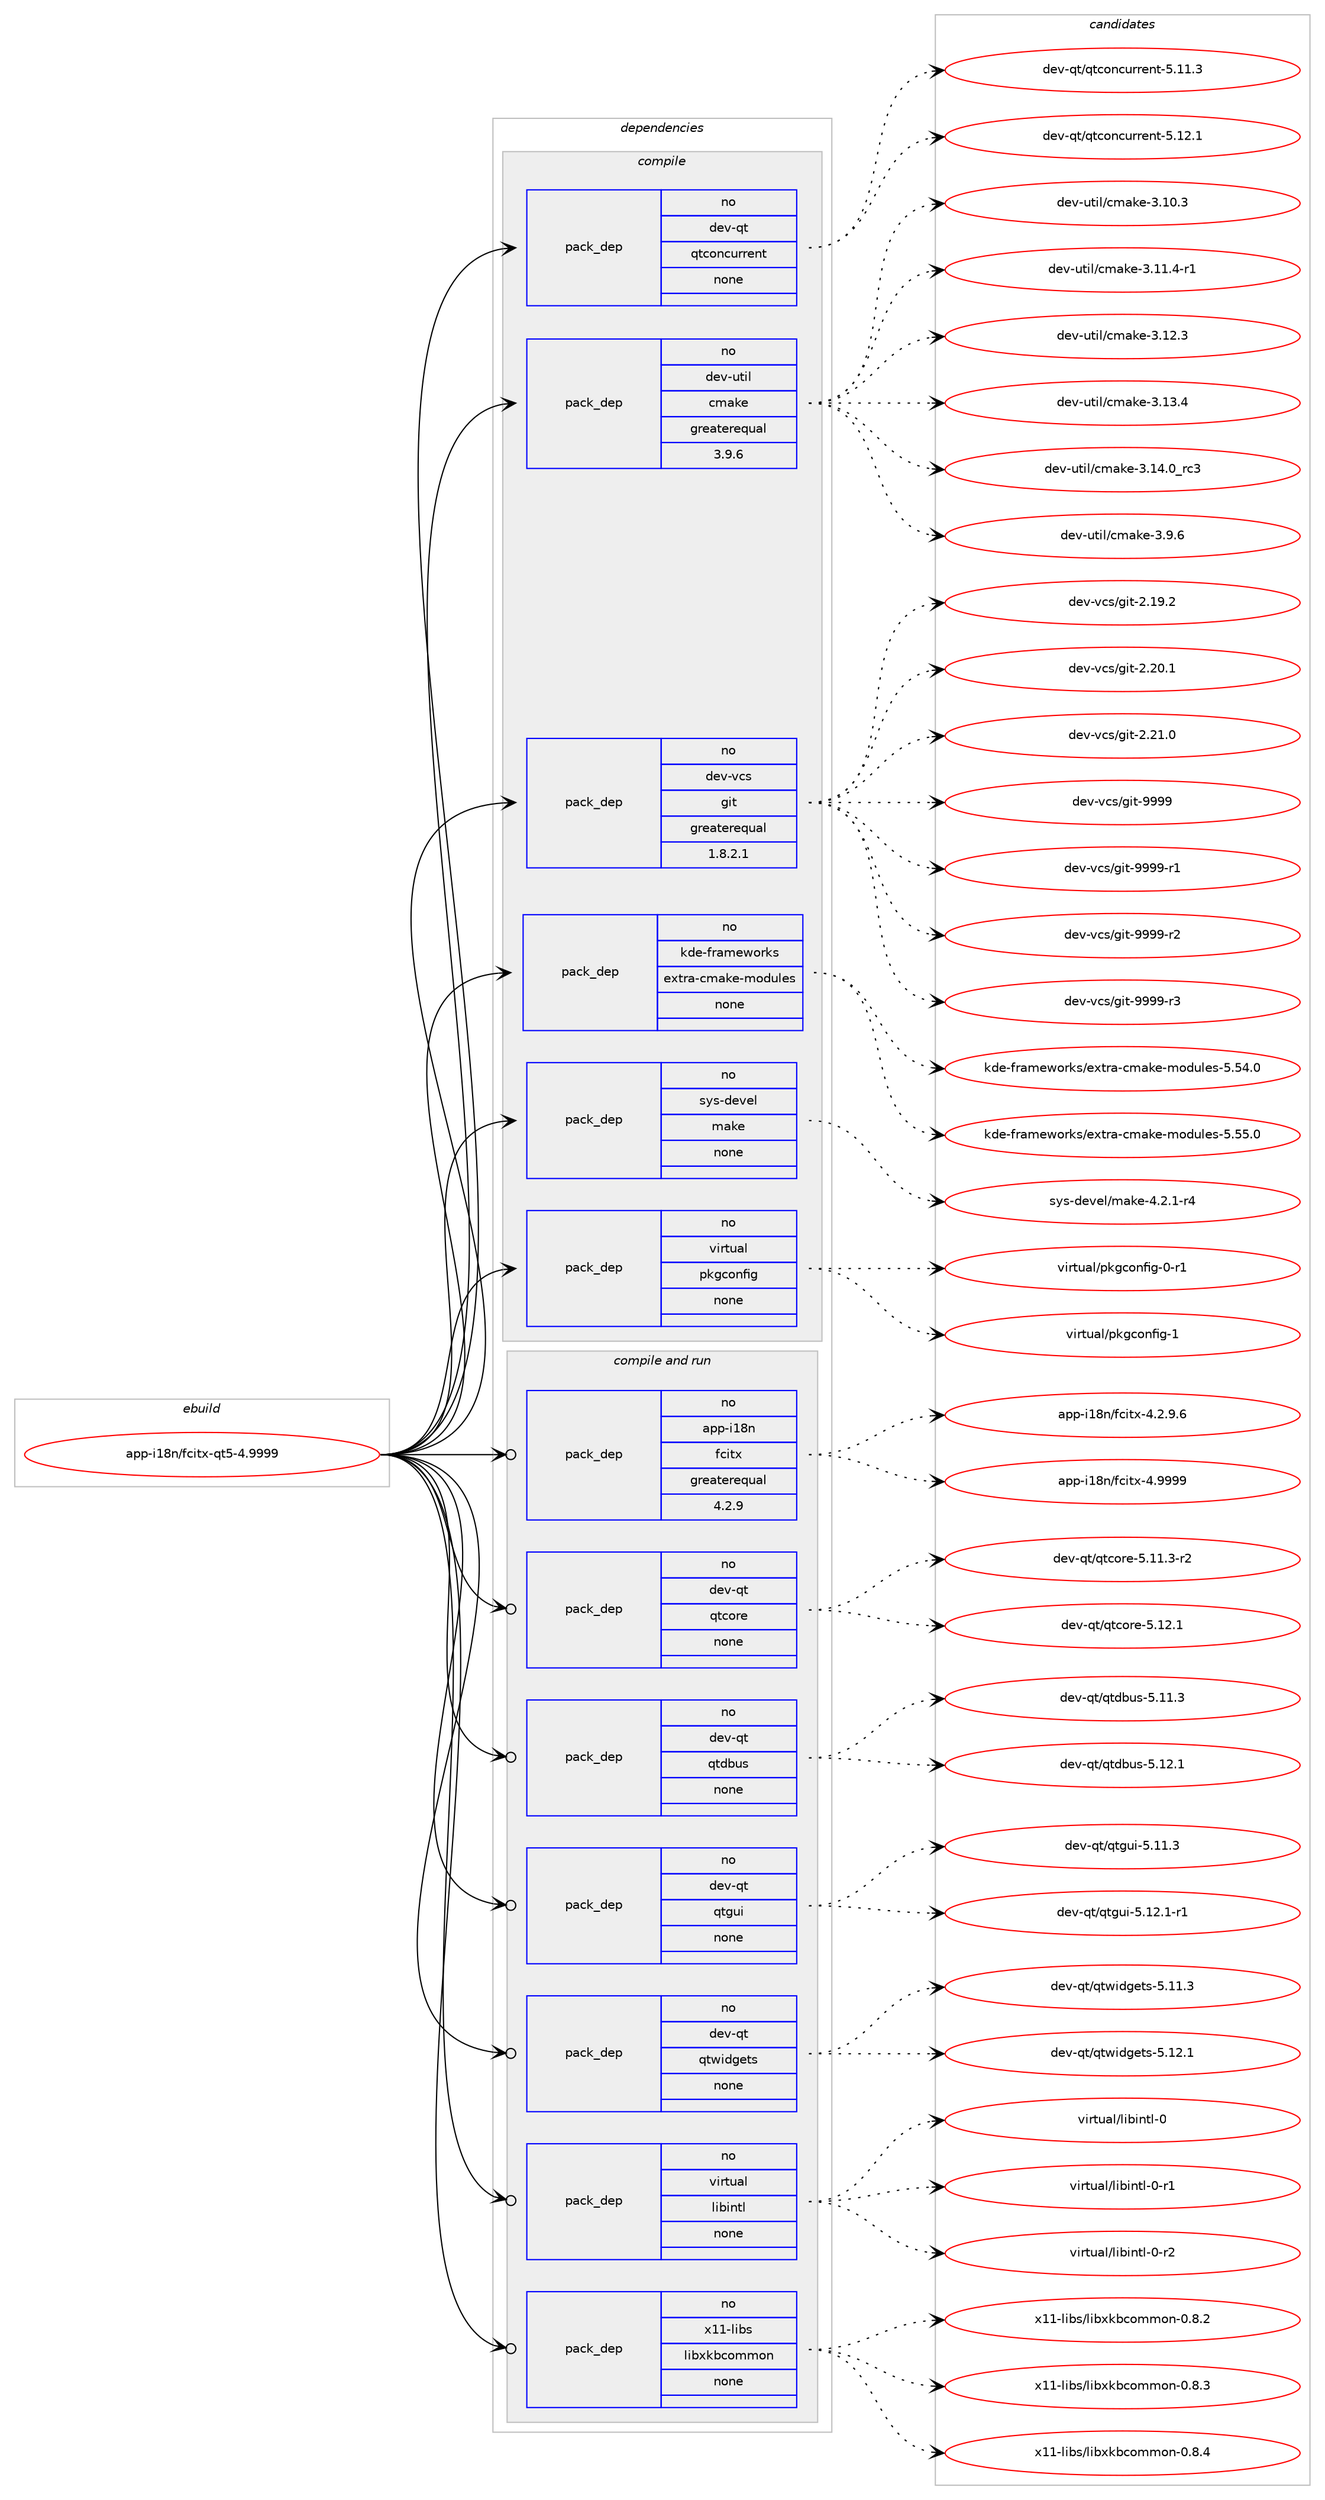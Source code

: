 digraph prolog {

# *************
# Graph options
# *************

newrank=true;
concentrate=true;
compound=true;
graph [rankdir=LR,fontname=Helvetica,fontsize=10,ranksep=1.5];#, ranksep=2.5, nodesep=0.2];
edge  [arrowhead=vee];
node  [fontname=Helvetica,fontsize=10];

# **********
# The ebuild
# **********

subgraph cluster_leftcol {
color=gray;
rank=same;
label=<<i>ebuild</i>>;
id [label="app-i18n/fcitx-qt5-4.9999", color=red, width=4, href="../app-i18n/fcitx-qt5-4.9999.svg"];
}

# ****************
# The dependencies
# ****************

subgraph cluster_midcol {
color=gray;
label=<<i>dependencies</i>>;
subgraph cluster_compile {
fillcolor="#eeeeee";
style=filled;
label=<<i>compile</i>>;
subgraph pack922035 {
dependency1294636 [label=<<TABLE BORDER="0" CELLBORDER="1" CELLSPACING="0" CELLPADDING="4" WIDTH="220"><TR><TD ROWSPAN="6" CELLPADDING="30">pack_dep</TD></TR><TR><TD WIDTH="110">no</TD></TR><TR><TD>dev-qt</TD></TR><TR><TD>qtconcurrent</TD></TR><TR><TD>none</TD></TR><TR><TD></TD></TR></TABLE>>, shape=none, color=blue];
}
id:e -> dependency1294636:w [weight=20,style="solid",arrowhead="vee"];
subgraph pack922036 {
dependency1294637 [label=<<TABLE BORDER="0" CELLBORDER="1" CELLSPACING="0" CELLPADDING="4" WIDTH="220"><TR><TD ROWSPAN="6" CELLPADDING="30">pack_dep</TD></TR><TR><TD WIDTH="110">no</TD></TR><TR><TD>dev-util</TD></TR><TR><TD>cmake</TD></TR><TR><TD>greaterequal</TD></TR><TR><TD>3.9.6</TD></TR></TABLE>>, shape=none, color=blue];
}
id:e -> dependency1294637:w [weight=20,style="solid",arrowhead="vee"];
subgraph pack922037 {
dependency1294638 [label=<<TABLE BORDER="0" CELLBORDER="1" CELLSPACING="0" CELLPADDING="4" WIDTH="220"><TR><TD ROWSPAN="6" CELLPADDING="30">pack_dep</TD></TR><TR><TD WIDTH="110">no</TD></TR><TR><TD>dev-vcs</TD></TR><TR><TD>git</TD></TR><TR><TD>greaterequal</TD></TR><TR><TD>1.8.2.1</TD></TR></TABLE>>, shape=none, color=blue];
}
id:e -> dependency1294638:w [weight=20,style="solid",arrowhead="vee"];
subgraph pack922038 {
dependency1294639 [label=<<TABLE BORDER="0" CELLBORDER="1" CELLSPACING="0" CELLPADDING="4" WIDTH="220"><TR><TD ROWSPAN="6" CELLPADDING="30">pack_dep</TD></TR><TR><TD WIDTH="110">no</TD></TR><TR><TD>kde-frameworks</TD></TR><TR><TD>extra-cmake-modules</TD></TR><TR><TD>none</TD></TR><TR><TD></TD></TR></TABLE>>, shape=none, color=blue];
}
id:e -> dependency1294639:w [weight=20,style="solid",arrowhead="vee"];
subgraph pack922039 {
dependency1294640 [label=<<TABLE BORDER="0" CELLBORDER="1" CELLSPACING="0" CELLPADDING="4" WIDTH="220"><TR><TD ROWSPAN="6" CELLPADDING="30">pack_dep</TD></TR><TR><TD WIDTH="110">no</TD></TR><TR><TD>sys-devel</TD></TR><TR><TD>make</TD></TR><TR><TD>none</TD></TR><TR><TD></TD></TR></TABLE>>, shape=none, color=blue];
}
id:e -> dependency1294640:w [weight=20,style="solid",arrowhead="vee"];
subgraph pack922040 {
dependency1294641 [label=<<TABLE BORDER="0" CELLBORDER="1" CELLSPACING="0" CELLPADDING="4" WIDTH="220"><TR><TD ROWSPAN="6" CELLPADDING="30">pack_dep</TD></TR><TR><TD WIDTH="110">no</TD></TR><TR><TD>virtual</TD></TR><TR><TD>pkgconfig</TD></TR><TR><TD>none</TD></TR><TR><TD></TD></TR></TABLE>>, shape=none, color=blue];
}
id:e -> dependency1294641:w [weight=20,style="solid",arrowhead="vee"];
}
subgraph cluster_compileandrun {
fillcolor="#eeeeee";
style=filled;
label=<<i>compile and run</i>>;
subgraph pack922041 {
dependency1294642 [label=<<TABLE BORDER="0" CELLBORDER="1" CELLSPACING="0" CELLPADDING="4" WIDTH="220"><TR><TD ROWSPAN="6" CELLPADDING="30">pack_dep</TD></TR><TR><TD WIDTH="110">no</TD></TR><TR><TD>app-i18n</TD></TR><TR><TD>fcitx</TD></TR><TR><TD>greaterequal</TD></TR><TR><TD>4.2.9</TD></TR></TABLE>>, shape=none, color=blue];
}
id:e -> dependency1294642:w [weight=20,style="solid",arrowhead="odotvee"];
subgraph pack922042 {
dependency1294643 [label=<<TABLE BORDER="0" CELLBORDER="1" CELLSPACING="0" CELLPADDING="4" WIDTH="220"><TR><TD ROWSPAN="6" CELLPADDING="30">pack_dep</TD></TR><TR><TD WIDTH="110">no</TD></TR><TR><TD>dev-qt</TD></TR><TR><TD>qtcore</TD></TR><TR><TD>none</TD></TR><TR><TD></TD></TR></TABLE>>, shape=none, color=blue];
}
id:e -> dependency1294643:w [weight=20,style="solid",arrowhead="odotvee"];
subgraph pack922043 {
dependency1294644 [label=<<TABLE BORDER="0" CELLBORDER="1" CELLSPACING="0" CELLPADDING="4" WIDTH="220"><TR><TD ROWSPAN="6" CELLPADDING="30">pack_dep</TD></TR><TR><TD WIDTH="110">no</TD></TR><TR><TD>dev-qt</TD></TR><TR><TD>qtdbus</TD></TR><TR><TD>none</TD></TR><TR><TD></TD></TR></TABLE>>, shape=none, color=blue];
}
id:e -> dependency1294644:w [weight=20,style="solid",arrowhead="odotvee"];
subgraph pack922044 {
dependency1294645 [label=<<TABLE BORDER="0" CELLBORDER="1" CELLSPACING="0" CELLPADDING="4" WIDTH="220"><TR><TD ROWSPAN="6" CELLPADDING="30">pack_dep</TD></TR><TR><TD WIDTH="110">no</TD></TR><TR><TD>dev-qt</TD></TR><TR><TD>qtgui</TD></TR><TR><TD>none</TD></TR><TR><TD></TD></TR></TABLE>>, shape=none, color=blue];
}
id:e -> dependency1294645:w [weight=20,style="solid",arrowhead="odotvee"];
subgraph pack922045 {
dependency1294646 [label=<<TABLE BORDER="0" CELLBORDER="1" CELLSPACING="0" CELLPADDING="4" WIDTH="220"><TR><TD ROWSPAN="6" CELLPADDING="30">pack_dep</TD></TR><TR><TD WIDTH="110">no</TD></TR><TR><TD>dev-qt</TD></TR><TR><TD>qtwidgets</TD></TR><TR><TD>none</TD></TR><TR><TD></TD></TR></TABLE>>, shape=none, color=blue];
}
id:e -> dependency1294646:w [weight=20,style="solid",arrowhead="odotvee"];
subgraph pack922046 {
dependency1294647 [label=<<TABLE BORDER="0" CELLBORDER="1" CELLSPACING="0" CELLPADDING="4" WIDTH="220"><TR><TD ROWSPAN="6" CELLPADDING="30">pack_dep</TD></TR><TR><TD WIDTH="110">no</TD></TR><TR><TD>virtual</TD></TR><TR><TD>libintl</TD></TR><TR><TD>none</TD></TR><TR><TD></TD></TR></TABLE>>, shape=none, color=blue];
}
id:e -> dependency1294647:w [weight=20,style="solid",arrowhead="odotvee"];
subgraph pack922047 {
dependency1294648 [label=<<TABLE BORDER="0" CELLBORDER="1" CELLSPACING="0" CELLPADDING="4" WIDTH="220"><TR><TD ROWSPAN="6" CELLPADDING="30">pack_dep</TD></TR><TR><TD WIDTH="110">no</TD></TR><TR><TD>x11-libs</TD></TR><TR><TD>libxkbcommon</TD></TR><TR><TD>none</TD></TR><TR><TD></TD></TR></TABLE>>, shape=none, color=blue];
}
id:e -> dependency1294648:w [weight=20,style="solid",arrowhead="odotvee"];
}
subgraph cluster_run {
fillcolor="#eeeeee";
style=filled;
label=<<i>run</i>>;
}
}

# **************
# The candidates
# **************

subgraph cluster_choices {
rank=same;
color=gray;
label=<<i>candidates</i>>;

subgraph choice922035 {
color=black;
nodesep=1;
choice1001011184511311647113116991111109911711411410111011645534649494651 [label="dev-qt/qtconcurrent-5.11.3", color=red, width=4,href="../dev-qt/qtconcurrent-5.11.3.svg"];
choice1001011184511311647113116991111109911711411410111011645534649504649 [label="dev-qt/qtconcurrent-5.12.1", color=red, width=4,href="../dev-qt/qtconcurrent-5.12.1.svg"];
dependency1294636:e -> choice1001011184511311647113116991111109911711411410111011645534649494651:w [style=dotted,weight="100"];
dependency1294636:e -> choice1001011184511311647113116991111109911711411410111011645534649504649:w [style=dotted,weight="100"];
}
subgraph choice922036 {
color=black;
nodesep=1;
choice1001011184511711610510847991099710710145514649484651 [label="dev-util/cmake-3.10.3", color=red, width=4,href="../dev-util/cmake-3.10.3.svg"];
choice10010111845117116105108479910997107101455146494946524511449 [label="dev-util/cmake-3.11.4-r1", color=red, width=4,href="../dev-util/cmake-3.11.4-r1.svg"];
choice1001011184511711610510847991099710710145514649504651 [label="dev-util/cmake-3.12.3", color=red, width=4,href="../dev-util/cmake-3.12.3.svg"];
choice1001011184511711610510847991099710710145514649514652 [label="dev-util/cmake-3.13.4", color=red, width=4,href="../dev-util/cmake-3.13.4.svg"];
choice1001011184511711610510847991099710710145514649524648951149951 [label="dev-util/cmake-3.14.0_rc3", color=red, width=4,href="../dev-util/cmake-3.14.0_rc3.svg"];
choice10010111845117116105108479910997107101455146574654 [label="dev-util/cmake-3.9.6", color=red, width=4,href="../dev-util/cmake-3.9.6.svg"];
dependency1294637:e -> choice1001011184511711610510847991099710710145514649484651:w [style=dotted,weight="100"];
dependency1294637:e -> choice10010111845117116105108479910997107101455146494946524511449:w [style=dotted,weight="100"];
dependency1294637:e -> choice1001011184511711610510847991099710710145514649504651:w [style=dotted,weight="100"];
dependency1294637:e -> choice1001011184511711610510847991099710710145514649514652:w [style=dotted,weight="100"];
dependency1294637:e -> choice1001011184511711610510847991099710710145514649524648951149951:w [style=dotted,weight="100"];
dependency1294637:e -> choice10010111845117116105108479910997107101455146574654:w [style=dotted,weight="100"];
}
subgraph choice922037 {
color=black;
nodesep=1;
choice10010111845118991154710310511645504649574650 [label="dev-vcs/git-2.19.2", color=red, width=4,href="../dev-vcs/git-2.19.2.svg"];
choice10010111845118991154710310511645504650484649 [label="dev-vcs/git-2.20.1", color=red, width=4,href="../dev-vcs/git-2.20.1.svg"];
choice10010111845118991154710310511645504650494648 [label="dev-vcs/git-2.21.0", color=red, width=4,href="../dev-vcs/git-2.21.0.svg"];
choice1001011184511899115471031051164557575757 [label="dev-vcs/git-9999", color=red, width=4,href="../dev-vcs/git-9999.svg"];
choice10010111845118991154710310511645575757574511449 [label="dev-vcs/git-9999-r1", color=red, width=4,href="../dev-vcs/git-9999-r1.svg"];
choice10010111845118991154710310511645575757574511450 [label="dev-vcs/git-9999-r2", color=red, width=4,href="../dev-vcs/git-9999-r2.svg"];
choice10010111845118991154710310511645575757574511451 [label="dev-vcs/git-9999-r3", color=red, width=4,href="../dev-vcs/git-9999-r3.svg"];
dependency1294638:e -> choice10010111845118991154710310511645504649574650:w [style=dotted,weight="100"];
dependency1294638:e -> choice10010111845118991154710310511645504650484649:w [style=dotted,weight="100"];
dependency1294638:e -> choice10010111845118991154710310511645504650494648:w [style=dotted,weight="100"];
dependency1294638:e -> choice1001011184511899115471031051164557575757:w [style=dotted,weight="100"];
dependency1294638:e -> choice10010111845118991154710310511645575757574511449:w [style=dotted,weight="100"];
dependency1294638:e -> choice10010111845118991154710310511645575757574511450:w [style=dotted,weight="100"];
dependency1294638:e -> choice10010111845118991154710310511645575757574511451:w [style=dotted,weight="100"];
}
subgraph choice922038 {
color=black;
nodesep=1;
choice107100101451021149710910111911111410711547101120116114974599109971071014510911110011710810111545534653524648 [label="kde-frameworks/extra-cmake-modules-5.54.0", color=red, width=4,href="../kde-frameworks/extra-cmake-modules-5.54.0.svg"];
choice107100101451021149710910111911111410711547101120116114974599109971071014510911110011710810111545534653534648 [label="kde-frameworks/extra-cmake-modules-5.55.0", color=red, width=4,href="../kde-frameworks/extra-cmake-modules-5.55.0.svg"];
dependency1294639:e -> choice107100101451021149710910111911111410711547101120116114974599109971071014510911110011710810111545534653524648:w [style=dotted,weight="100"];
dependency1294639:e -> choice107100101451021149710910111911111410711547101120116114974599109971071014510911110011710810111545534653534648:w [style=dotted,weight="100"];
}
subgraph choice922039 {
color=black;
nodesep=1;
choice1151211154510010111810110847109971071014552465046494511452 [label="sys-devel/make-4.2.1-r4", color=red, width=4,href="../sys-devel/make-4.2.1-r4.svg"];
dependency1294640:e -> choice1151211154510010111810110847109971071014552465046494511452:w [style=dotted,weight="100"];
}
subgraph choice922040 {
color=black;
nodesep=1;
choice11810511411611797108471121071039911111010210510345484511449 [label="virtual/pkgconfig-0-r1", color=red, width=4,href="../virtual/pkgconfig-0-r1.svg"];
choice1181051141161179710847112107103991111101021051034549 [label="virtual/pkgconfig-1", color=red, width=4,href="../virtual/pkgconfig-1.svg"];
dependency1294641:e -> choice11810511411611797108471121071039911111010210510345484511449:w [style=dotted,weight="100"];
dependency1294641:e -> choice1181051141161179710847112107103991111101021051034549:w [style=dotted,weight="100"];
}
subgraph choice922041 {
color=black;
nodesep=1;
choice9711211245105495611047102991051161204552465046574654 [label="app-i18n/fcitx-4.2.9.6", color=red, width=4,href="../app-i18n/fcitx-4.2.9.6.svg"];
choice97112112451054956110471029910511612045524657575757 [label="app-i18n/fcitx-4.9999", color=red, width=4,href="../app-i18n/fcitx-4.9999.svg"];
dependency1294642:e -> choice9711211245105495611047102991051161204552465046574654:w [style=dotted,weight="100"];
dependency1294642:e -> choice97112112451054956110471029910511612045524657575757:w [style=dotted,weight="100"];
}
subgraph choice922042 {
color=black;
nodesep=1;
choice100101118451131164711311699111114101455346494946514511450 [label="dev-qt/qtcore-5.11.3-r2", color=red, width=4,href="../dev-qt/qtcore-5.11.3-r2.svg"];
choice10010111845113116471131169911111410145534649504649 [label="dev-qt/qtcore-5.12.1", color=red, width=4,href="../dev-qt/qtcore-5.12.1.svg"];
dependency1294643:e -> choice100101118451131164711311699111114101455346494946514511450:w [style=dotted,weight="100"];
dependency1294643:e -> choice10010111845113116471131169911111410145534649504649:w [style=dotted,weight="100"];
}
subgraph choice922043 {
color=black;
nodesep=1;
choice10010111845113116471131161009811711545534649494651 [label="dev-qt/qtdbus-5.11.3", color=red, width=4,href="../dev-qt/qtdbus-5.11.3.svg"];
choice10010111845113116471131161009811711545534649504649 [label="dev-qt/qtdbus-5.12.1", color=red, width=4,href="../dev-qt/qtdbus-5.12.1.svg"];
dependency1294644:e -> choice10010111845113116471131161009811711545534649494651:w [style=dotted,weight="100"];
dependency1294644:e -> choice10010111845113116471131161009811711545534649504649:w [style=dotted,weight="100"];
}
subgraph choice922044 {
color=black;
nodesep=1;
choice100101118451131164711311610311710545534649494651 [label="dev-qt/qtgui-5.11.3", color=red, width=4,href="../dev-qt/qtgui-5.11.3.svg"];
choice1001011184511311647113116103117105455346495046494511449 [label="dev-qt/qtgui-5.12.1-r1", color=red, width=4,href="../dev-qt/qtgui-5.12.1-r1.svg"];
dependency1294645:e -> choice100101118451131164711311610311710545534649494651:w [style=dotted,weight="100"];
dependency1294645:e -> choice1001011184511311647113116103117105455346495046494511449:w [style=dotted,weight="100"];
}
subgraph choice922045 {
color=black;
nodesep=1;
choice100101118451131164711311611910510010310111611545534649494651 [label="dev-qt/qtwidgets-5.11.3", color=red, width=4,href="../dev-qt/qtwidgets-5.11.3.svg"];
choice100101118451131164711311611910510010310111611545534649504649 [label="dev-qt/qtwidgets-5.12.1", color=red, width=4,href="../dev-qt/qtwidgets-5.12.1.svg"];
dependency1294646:e -> choice100101118451131164711311611910510010310111611545534649494651:w [style=dotted,weight="100"];
dependency1294646:e -> choice100101118451131164711311611910510010310111611545534649504649:w [style=dotted,weight="100"];
}
subgraph choice922046 {
color=black;
nodesep=1;
choice1181051141161179710847108105981051101161084548 [label="virtual/libintl-0", color=red, width=4,href="../virtual/libintl-0.svg"];
choice11810511411611797108471081059810511011610845484511449 [label="virtual/libintl-0-r1", color=red, width=4,href="../virtual/libintl-0-r1.svg"];
choice11810511411611797108471081059810511011610845484511450 [label="virtual/libintl-0-r2", color=red, width=4,href="../virtual/libintl-0-r2.svg"];
dependency1294647:e -> choice1181051141161179710847108105981051101161084548:w [style=dotted,weight="100"];
dependency1294647:e -> choice11810511411611797108471081059810511011610845484511449:w [style=dotted,weight="100"];
dependency1294647:e -> choice11810511411611797108471081059810511011610845484511450:w [style=dotted,weight="100"];
}
subgraph choice922047 {
color=black;
nodesep=1;
choice1204949451081059811547108105981201079899111109109111110454846564650 [label="x11-libs/libxkbcommon-0.8.2", color=red, width=4,href="../x11-libs/libxkbcommon-0.8.2.svg"];
choice1204949451081059811547108105981201079899111109109111110454846564651 [label="x11-libs/libxkbcommon-0.8.3", color=red, width=4,href="../x11-libs/libxkbcommon-0.8.3.svg"];
choice1204949451081059811547108105981201079899111109109111110454846564652 [label="x11-libs/libxkbcommon-0.8.4", color=red, width=4,href="../x11-libs/libxkbcommon-0.8.4.svg"];
dependency1294648:e -> choice1204949451081059811547108105981201079899111109109111110454846564650:w [style=dotted,weight="100"];
dependency1294648:e -> choice1204949451081059811547108105981201079899111109109111110454846564651:w [style=dotted,weight="100"];
dependency1294648:e -> choice1204949451081059811547108105981201079899111109109111110454846564652:w [style=dotted,weight="100"];
}
}

}
